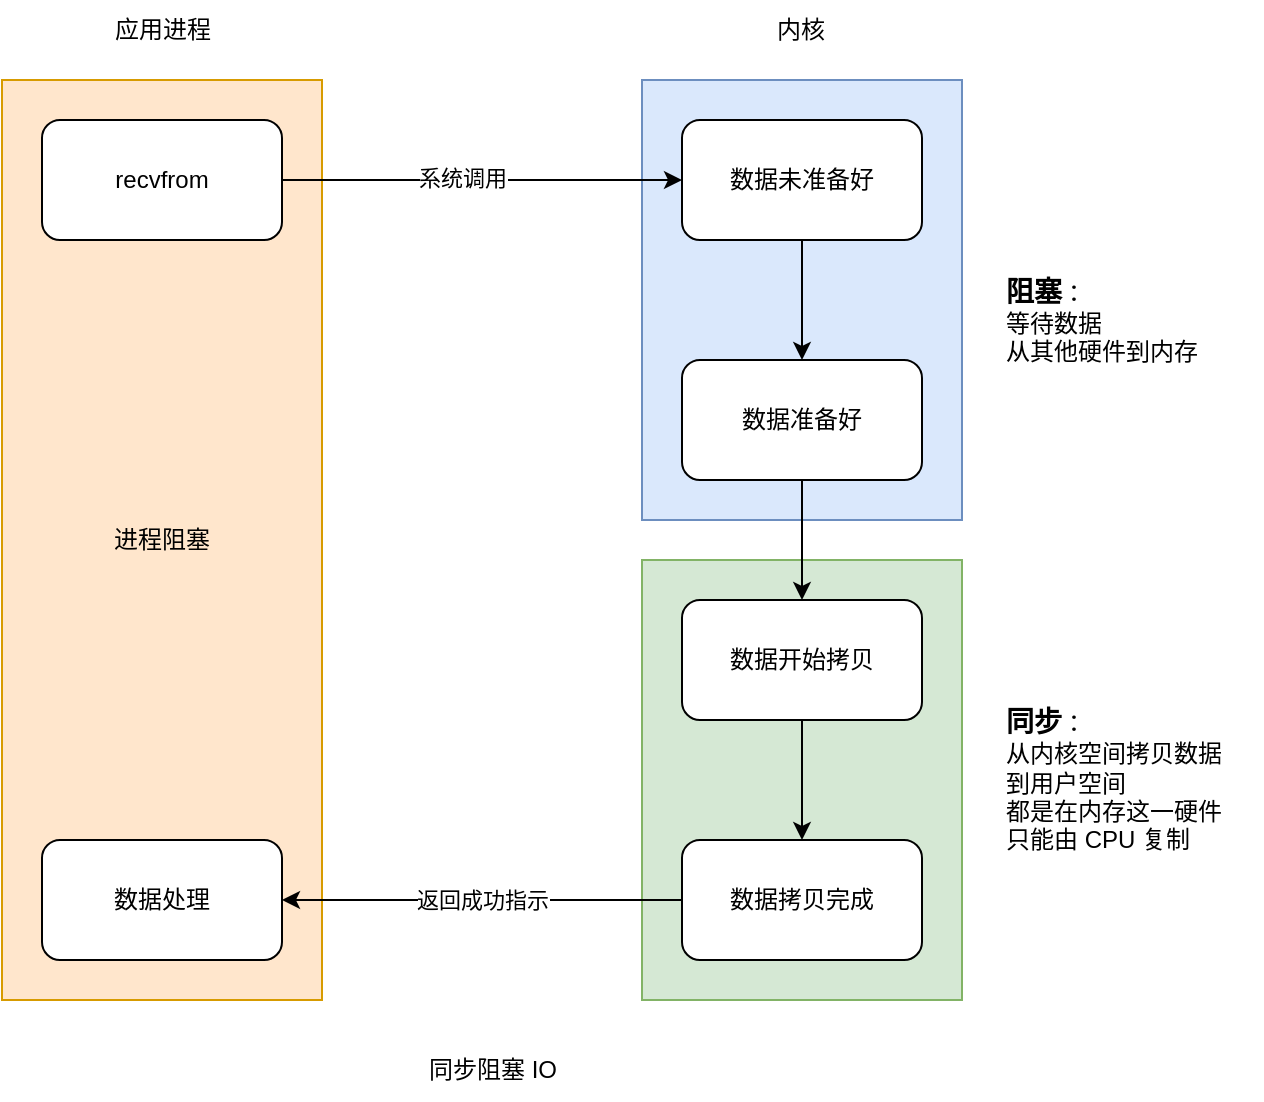 <mxfile version="20.4.0" type="github">
  <diagram id="dfa9wvWRxeI32f8H8KOJ" name="blocking">
    <mxGraphModel dx="1577" dy="786" grid="1" gridSize="10" guides="1" tooltips="1" connect="1" arrows="1" fold="1" page="1" pageScale="1" pageWidth="827" pageHeight="1169" math="0" shadow="0">
      <root>
        <mxCell id="0" />
        <mxCell id="1" parent="0" />
        <mxCell id="y8oGnFCeqZBSWBBMQVek-20" value="进程阻塞" style="whiteSpace=wrap;html=1;fillColor=#ffe6cc;strokeColor=#d79b00;" vertex="1" parent="1">
          <mxGeometry x="120" y="360" width="160" height="460" as="geometry" />
        </mxCell>
        <mxCell id="y8oGnFCeqZBSWBBMQVek-17" value="" style="whiteSpace=wrap;html=1;fillColor=#d5e8d4;strokeColor=#82b366;" vertex="1" parent="1">
          <mxGeometry x="440" y="600" width="160" height="220" as="geometry" />
        </mxCell>
        <mxCell id="y8oGnFCeqZBSWBBMQVek-16" value="" style="whiteSpace=wrap;html=1;fillColor=#dae8fc;strokeColor=#6c8ebf;" vertex="1" parent="1">
          <mxGeometry x="440" y="360" width="160" height="220" as="geometry" />
        </mxCell>
        <mxCell id="y8oGnFCeqZBSWBBMQVek-8" style="edgeStyle=orthogonalEdgeStyle;rounded=0;orthogonalLoop=1;jettySize=auto;html=1;entryX=0;entryY=0.5;entryDx=0;entryDy=0;" edge="1" parent="1" source="y8oGnFCeqZBSWBBMQVek-1" target="y8oGnFCeqZBSWBBMQVek-3">
          <mxGeometry relative="1" as="geometry" />
        </mxCell>
        <mxCell id="y8oGnFCeqZBSWBBMQVek-9" value="系统调用" style="edgeLabel;html=1;align=center;verticalAlign=middle;resizable=0;points=[];" vertex="1" connectable="0" parent="y8oGnFCeqZBSWBBMQVek-8">
          <mxGeometry x="-0.1" y="1" relative="1" as="geometry">
            <mxPoint as="offset" />
          </mxGeometry>
        </mxCell>
        <mxCell id="y8oGnFCeqZBSWBBMQVek-1" value="recvfrom" style="rounded=1;whiteSpace=wrap;html=1;" vertex="1" parent="1">
          <mxGeometry x="140" y="380" width="120" height="60" as="geometry" />
        </mxCell>
        <mxCell id="y8oGnFCeqZBSWBBMQVek-10" style="edgeStyle=orthogonalEdgeStyle;rounded=0;orthogonalLoop=1;jettySize=auto;html=1;" edge="1" parent="1" source="y8oGnFCeqZBSWBBMQVek-3" target="y8oGnFCeqZBSWBBMQVek-4">
          <mxGeometry relative="1" as="geometry" />
        </mxCell>
        <mxCell id="y8oGnFCeqZBSWBBMQVek-3" value="数据未准备好" style="rounded=1;whiteSpace=wrap;html=1;" vertex="1" parent="1">
          <mxGeometry x="460" y="380" width="120" height="60" as="geometry" />
        </mxCell>
        <mxCell id="y8oGnFCeqZBSWBBMQVek-11" style="edgeStyle=orthogonalEdgeStyle;rounded=0;orthogonalLoop=1;jettySize=auto;html=1;entryX=0.5;entryY=0;entryDx=0;entryDy=0;" edge="1" parent="1" source="y8oGnFCeqZBSWBBMQVek-4" target="y8oGnFCeqZBSWBBMQVek-5">
          <mxGeometry relative="1" as="geometry" />
        </mxCell>
        <mxCell id="y8oGnFCeqZBSWBBMQVek-4" value="数据准备好" style="rounded=1;whiteSpace=wrap;html=1;" vertex="1" parent="1">
          <mxGeometry x="460" y="500" width="120" height="60" as="geometry" />
        </mxCell>
        <mxCell id="y8oGnFCeqZBSWBBMQVek-12" style="edgeStyle=orthogonalEdgeStyle;rounded=0;orthogonalLoop=1;jettySize=auto;html=1;" edge="1" parent="1" source="y8oGnFCeqZBSWBBMQVek-5" target="y8oGnFCeqZBSWBBMQVek-6">
          <mxGeometry relative="1" as="geometry" />
        </mxCell>
        <mxCell id="y8oGnFCeqZBSWBBMQVek-5" value="数据开始拷贝" style="rounded=1;whiteSpace=wrap;html=1;" vertex="1" parent="1">
          <mxGeometry x="460" y="620" width="120" height="60" as="geometry" />
        </mxCell>
        <mxCell id="y8oGnFCeqZBSWBBMQVek-13" value="返回成功指示" style="edgeStyle=orthogonalEdgeStyle;rounded=0;orthogonalLoop=1;jettySize=auto;html=1;entryX=1;entryY=0.5;entryDx=0;entryDy=0;" edge="1" parent="1" source="y8oGnFCeqZBSWBBMQVek-6" target="y8oGnFCeqZBSWBBMQVek-7">
          <mxGeometry relative="1" as="geometry" />
        </mxCell>
        <mxCell id="y8oGnFCeqZBSWBBMQVek-6" value="数据拷贝完成" style="rounded=1;whiteSpace=wrap;html=1;" vertex="1" parent="1">
          <mxGeometry x="460" y="740" width="120" height="60" as="geometry" />
        </mxCell>
        <mxCell id="y8oGnFCeqZBSWBBMQVek-7" value="数据处理" style="rounded=1;whiteSpace=wrap;html=1;" vertex="1" parent="1">
          <mxGeometry x="140" y="740" width="120" height="60" as="geometry" />
        </mxCell>
        <mxCell id="y8oGnFCeqZBSWBBMQVek-14" value="应用进程" style="text;html=1;align=center;verticalAlign=middle;resizable=0;points=[];autosize=1;strokeColor=none;fillColor=none;" vertex="1" parent="1">
          <mxGeometry x="165" y="320" width="70" height="30" as="geometry" />
        </mxCell>
        <mxCell id="y8oGnFCeqZBSWBBMQVek-15" value="内核" style="text;html=1;align=center;verticalAlign=middle;resizable=0;points=[];autosize=1;strokeColor=none;fillColor=none;" vertex="1" parent="1">
          <mxGeometry x="494" y="320" width="50" height="30" as="geometry" />
        </mxCell>
        <mxCell id="y8oGnFCeqZBSWBBMQVek-18" value="&lt;b&gt;&lt;font style=&quot;font-size: 14px;&quot;&gt;阻塞&lt;/font&gt;&lt;/b&gt;：&lt;br&gt;等待数据&lt;br&gt;从其他硬件到内存" style="text;html=1;align=left;verticalAlign=middle;resizable=0;points=[];autosize=1;strokeColor=none;fillColor=none;" vertex="1" parent="1">
          <mxGeometry x="620" y="450" width="120" height="60" as="geometry" />
        </mxCell>
        <mxCell id="y8oGnFCeqZBSWBBMQVek-19" value="&lt;b&gt;&lt;font style=&quot;font-size: 14px;&quot;&gt;同步&lt;/font&gt;&lt;/b&gt;：&lt;br&gt;从内核空间拷贝数据&lt;br&gt;到用户空间&lt;br&gt;都是在内存这一硬件&lt;br&gt;只能由 CPU 复制" style="text;html=1;align=left;verticalAlign=middle;resizable=0;points=[];autosize=1;strokeColor=none;fillColor=none;" vertex="1" parent="1">
          <mxGeometry x="620" y="665" width="130" height="90" as="geometry" />
        </mxCell>
        <mxCell id="y8oGnFCeqZBSWBBMQVek-21" value="同步阻塞 IO" style="text;html=1;align=center;verticalAlign=middle;resizable=0;points=[];autosize=1;strokeColor=none;fillColor=none;" vertex="1" parent="1">
          <mxGeometry x="320" y="840" width="90" height="30" as="geometry" />
        </mxCell>
      </root>
    </mxGraphModel>
  </diagram>
</mxfile>
